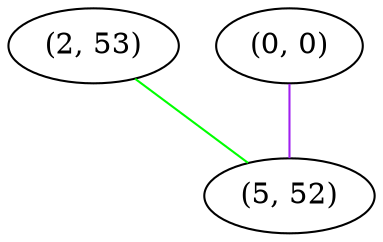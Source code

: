 graph "" {
"(2, 53)";
"(0, 0)";
"(5, 52)";
"(2, 53)" -- "(5, 52)"  [color=green, key=0, weight=2];
"(0, 0)" -- "(5, 52)"  [color=purple, key=0, weight=4];
}
